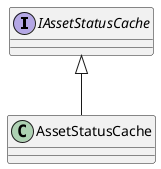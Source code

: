 @startuml
interface IAssetStatusCache {
}
class AssetStatusCache {
}
IAssetStatusCache <|-- AssetStatusCache
@enduml
